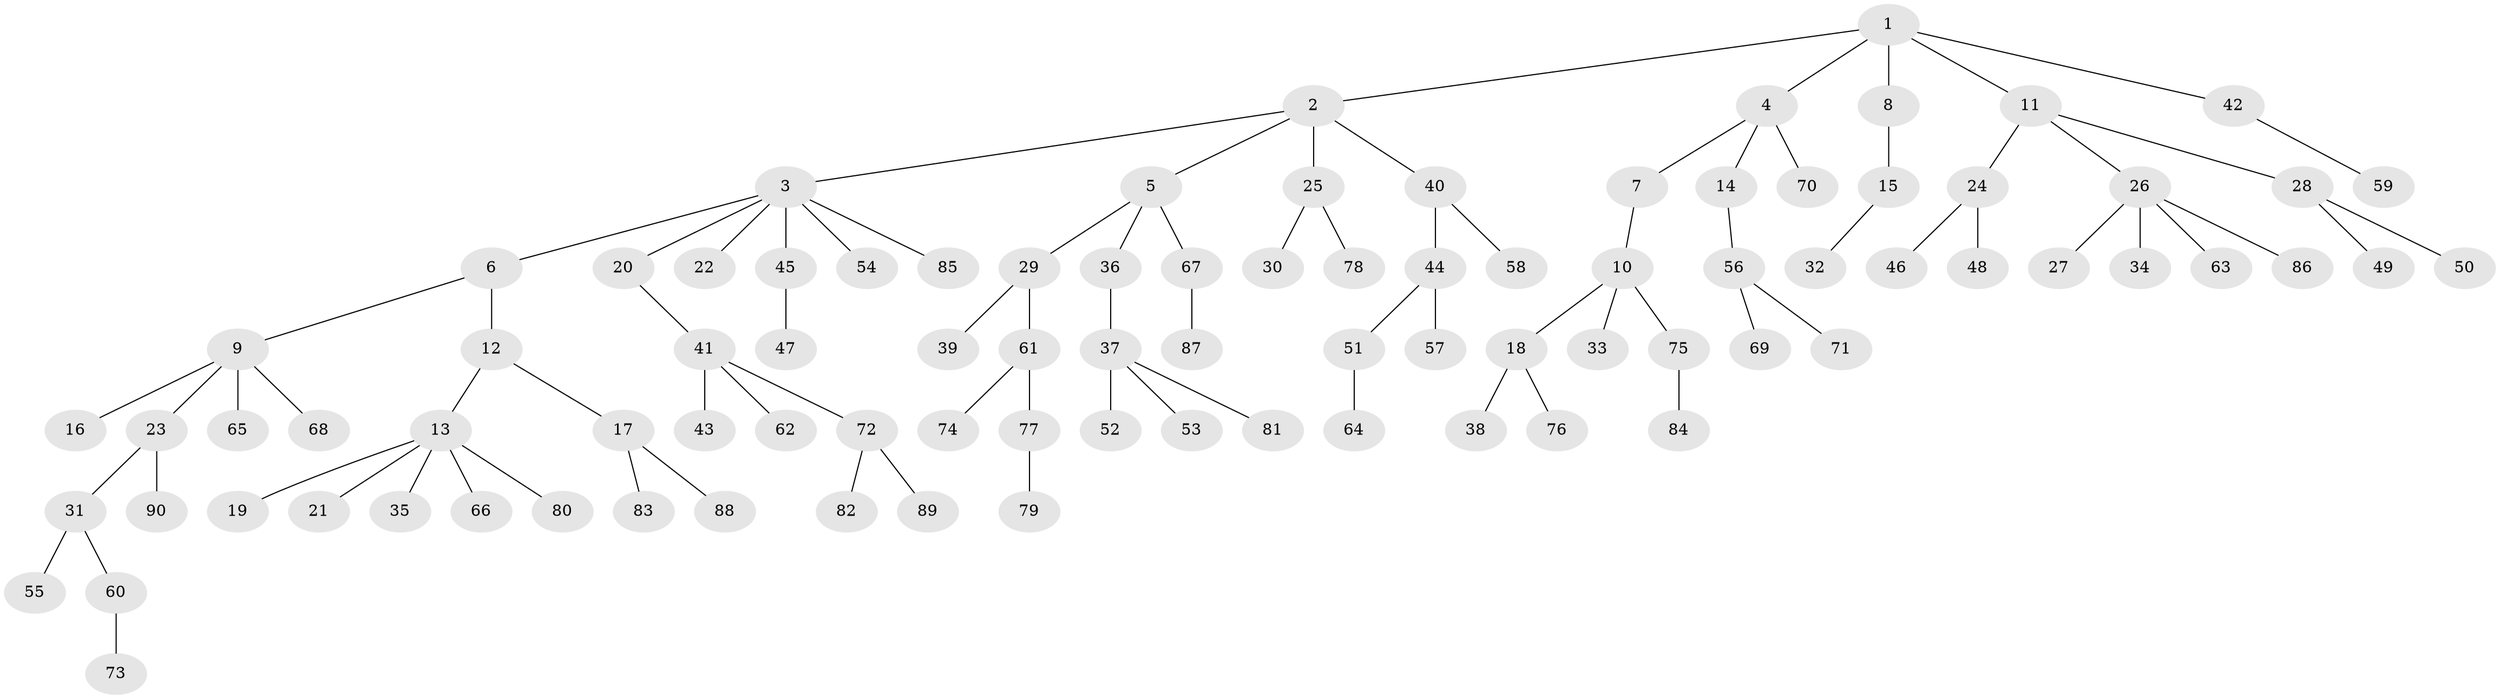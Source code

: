 // Generated by graph-tools (version 1.1) at 2025/11/02/27/25 16:11:29]
// undirected, 90 vertices, 89 edges
graph export_dot {
graph [start="1"]
  node [color=gray90,style=filled];
  1;
  2;
  3;
  4;
  5;
  6;
  7;
  8;
  9;
  10;
  11;
  12;
  13;
  14;
  15;
  16;
  17;
  18;
  19;
  20;
  21;
  22;
  23;
  24;
  25;
  26;
  27;
  28;
  29;
  30;
  31;
  32;
  33;
  34;
  35;
  36;
  37;
  38;
  39;
  40;
  41;
  42;
  43;
  44;
  45;
  46;
  47;
  48;
  49;
  50;
  51;
  52;
  53;
  54;
  55;
  56;
  57;
  58;
  59;
  60;
  61;
  62;
  63;
  64;
  65;
  66;
  67;
  68;
  69;
  70;
  71;
  72;
  73;
  74;
  75;
  76;
  77;
  78;
  79;
  80;
  81;
  82;
  83;
  84;
  85;
  86;
  87;
  88;
  89;
  90;
  1 -- 2;
  1 -- 4;
  1 -- 8;
  1 -- 11;
  1 -- 42;
  2 -- 3;
  2 -- 5;
  2 -- 25;
  2 -- 40;
  3 -- 6;
  3 -- 20;
  3 -- 22;
  3 -- 45;
  3 -- 54;
  3 -- 85;
  4 -- 7;
  4 -- 14;
  4 -- 70;
  5 -- 29;
  5 -- 36;
  5 -- 67;
  6 -- 9;
  6 -- 12;
  7 -- 10;
  8 -- 15;
  9 -- 16;
  9 -- 23;
  9 -- 65;
  9 -- 68;
  10 -- 18;
  10 -- 33;
  10 -- 75;
  11 -- 24;
  11 -- 26;
  11 -- 28;
  12 -- 13;
  12 -- 17;
  13 -- 19;
  13 -- 21;
  13 -- 35;
  13 -- 66;
  13 -- 80;
  14 -- 56;
  15 -- 32;
  17 -- 83;
  17 -- 88;
  18 -- 38;
  18 -- 76;
  20 -- 41;
  23 -- 31;
  23 -- 90;
  24 -- 46;
  24 -- 48;
  25 -- 30;
  25 -- 78;
  26 -- 27;
  26 -- 34;
  26 -- 63;
  26 -- 86;
  28 -- 49;
  28 -- 50;
  29 -- 39;
  29 -- 61;
  31 -- 55;
  31 -- 60;
  36 -- 37;
  37 -- 52;
  37 -- 53;
  37 -- 81;
  40 -- 44;
  40 -- 58;
  41 -- 43;
  41 -- 62;
  41 -- 72;
  42 -- 59;
  44 -- 51;
  44 -- 57;
  45 -- 47;
  51 -- 64;
  56 -- 69;
  56 -- 71;
  60 -- 73;
  61 -- 74;
  61 -- 77;
  67 -- 87;
  72 -- 82;
  72 -- 89;
  75 -- 84;
  77 -- 79;
}
